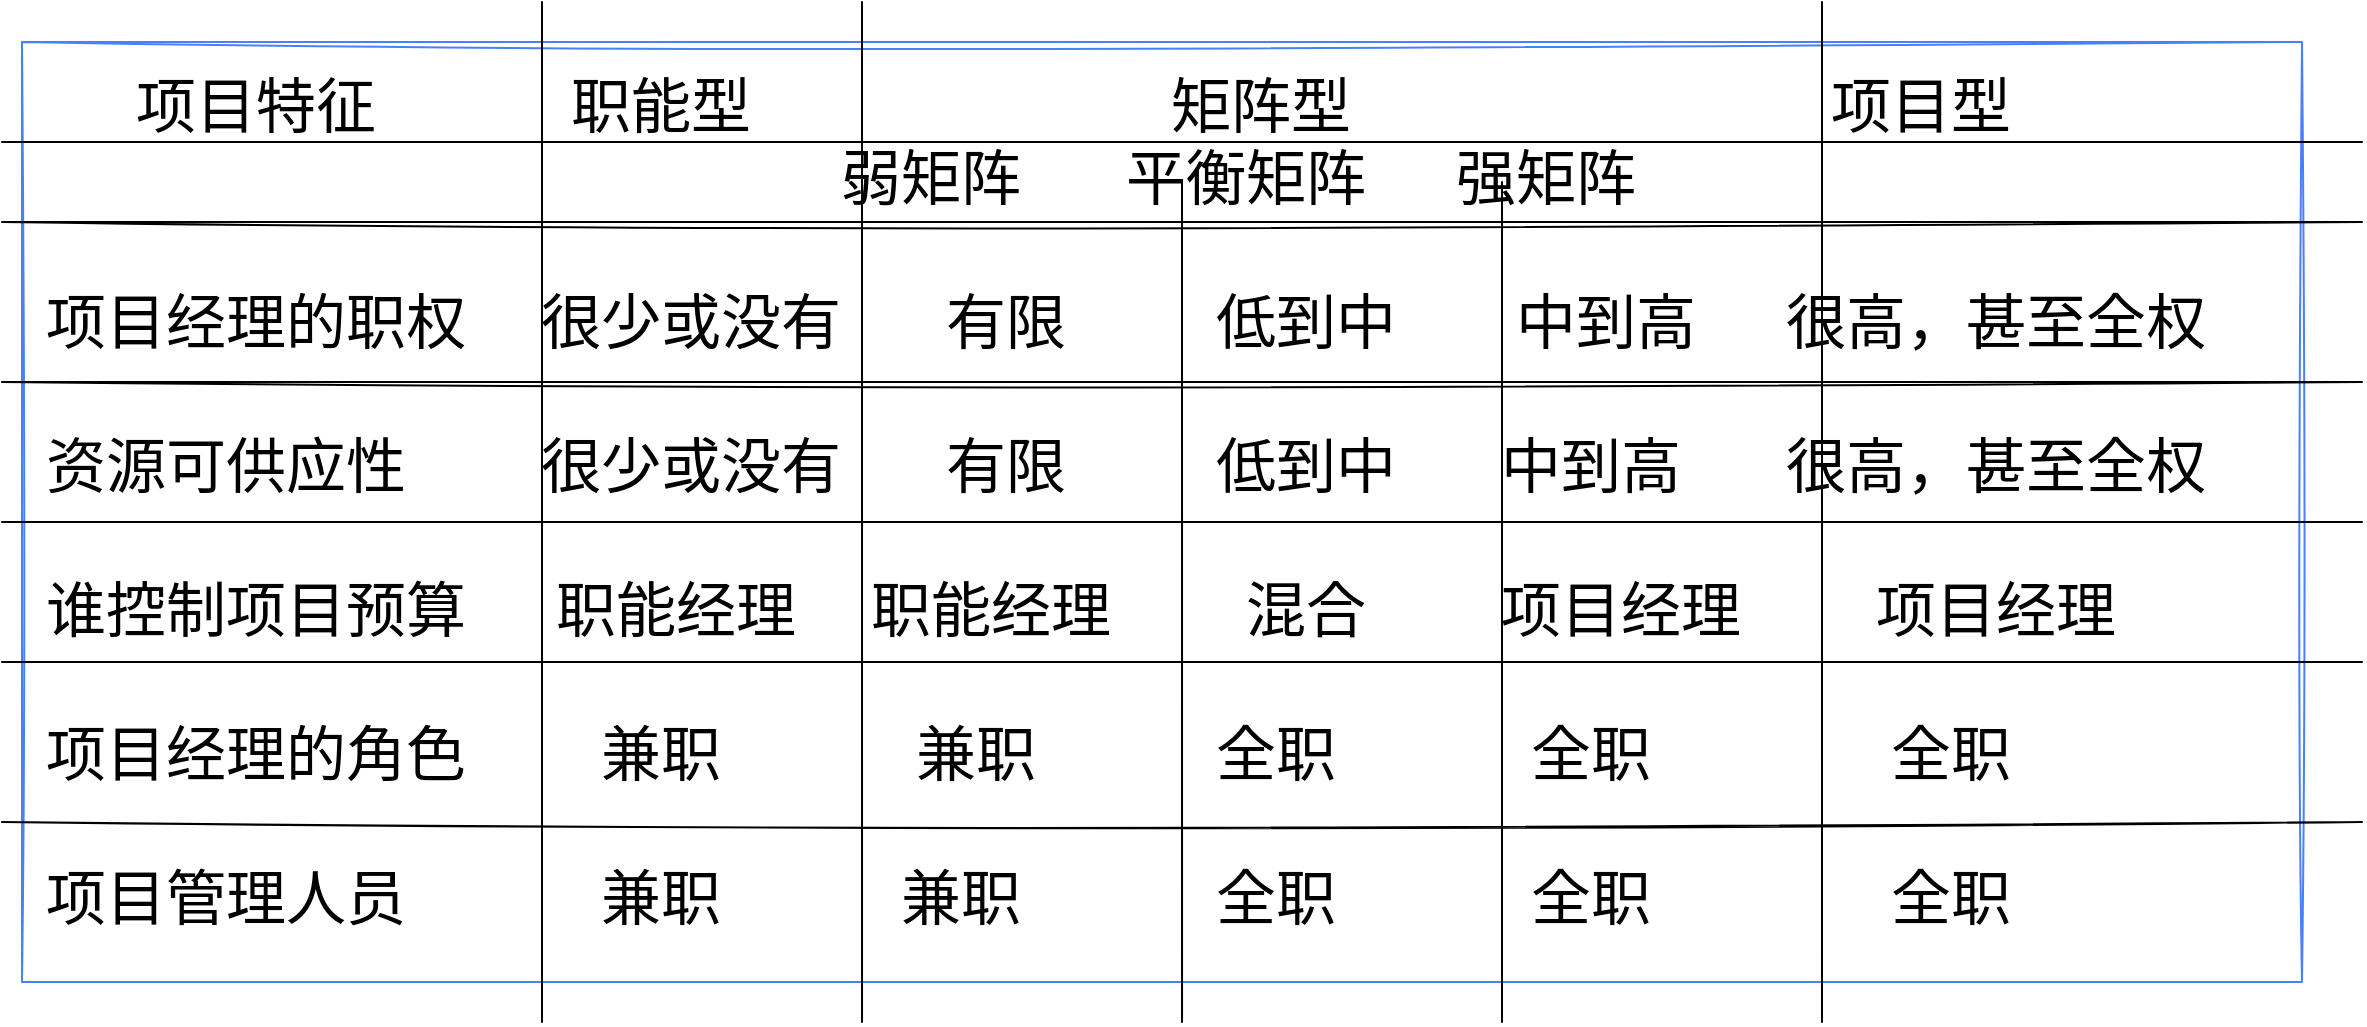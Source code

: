 <mxfile version="16.5.1" type="device"><diagram id="ozjePy0AxoLEBrUO4QVm" name="Page-1"><mxGraphModel dx="1363" dy="1102" grid="1" gridSize="10" guides="1" tooltips="1" connect="1" arrows="1" fold="1" page="1" pageScale="1" pageWidth="1600" pageHeight="900" math="0" shadow="0"><root><mxCell id="0"/><mxCell id="1" parent="0"/><mxCell id="3hHPqEV9RZd5MRqaCOwq-16" value="" style="group" vertex="1" connectable="0" parent="1"><mxGeometry x="90" y="50" width="1180" height="510" as="geometry"/></mxCell><mxCell id="3hHPqEV9RZd5MRqaCOwq-3" value="" style="rounded=0;whiteSpace=wrap;html=1;fontFamily=FZJingLeiS-R-GB;fontSize=30;fillColor=none;strokeColor=#487FFB;sketch=1;" vertex="1" parent="3hHPqEV9RZd5MRqaCOwq-16"><mxGeometry x="10" y="20" width="1140" height="470" as="geometry"/></mxCell><mxCell id="3hHPqEV9RZd5MRqaCOwq-1" value="&lt;div style=&quot;font-size: 30px&quot;&gt;&lt;font face=&quot;FZJingLeiS-R-GB&quot; style=&quot;font-size: 30px&quot;&gt;&amp;nbsp; &amp;nbsp; &amp;nbsp; 项目特征&amp;nbsp; &amp;nbsp; &amp;nbsp; &amp;nbsp; &amp;nbsp; &amp;nbsp; &amp;nbsp;职能型&amp;nbsp; &amp;nbsp; &amp;nbsp; &amp;nbsp; &amp;nbsp; &amp;nbsp; &amp;nbsp; &amp;nbsp; &amp;nbsp; &amp;nbsp; &amp;nbsp; &amp;nbsp; &amp;nbsp; &amp;nbsp; 矩阵型&amp;nbsp; &amp;nbsp; &amp;nbsp; &amp;nbsp; &amp;nbsp; &amp;nbsp; &amp;nbsp; &amp;nbsp; &amp;nbsp; &amp;nbsp; &amp;nbsp; &amp;nbsp; &amp;nbsp; &amp;nbsp; &amp;nbsp; &amp;nbsp; 项目型&amp;nbsp; &amp;nbsp; &amp;nbsp;&lt;/font&gt;&lt;/div&gt;&lt;div style=&quot;font-size: 30px&quot;&gt;&lt;font face=&quot;FZJingLeiS-R-GB&quot; style=&quot;font-size: 30px&quot;&gt;&amp;nbsp; &amp;nbsp; &amp;nbsp; &amp;nbsp; &amp;nbsp; &amp;nbsp; &amp;nbsp; &amp;nbsp; &amp;nbsp; &amp;nbsp; &amp;nbsp; &amp;nbsp; &amp;nbsp; &amp;nbsp; &amp;nbsp; &amp;nbsp; &amp;nbsp; &amp;nbsp; &amp;nbsp; &amp;nbsp; &amp;nbsp; &amp;nbsp; &amp;nbsp; &amp;nbsp; &amp;nbsp; &amp;nbsp; &amp;nbsp;弱矩阵&amp;nbsp; &amp;nbsp; &amp;nbsp; &amp;nbsp;平衡矩阵&amp;nbsp; &amp;nbsp; &amp;nbsp; 强矩阵&amp;nbsp; &amp;nbsp; &amp;nbsp; &amp;nbsp; &amp;nbsp; &amp;nbsp; &amp;nbsp; &amp;nbsp; &amp;nbsp;&amp;nbsp;&lt;br&gt;&lt;/font&gt;&lt;/div&gt;&lt;div style=&quot;font-size: 30px&quot;&gt;&lt;font face=&quot;FZJingLeiS-R-GB&quot; style=&quot;font-size: 30px&quot;&gt;&lt;br&gt;&lt;/font&gt;&lt;/div&gt;&lt;div style=&quot;font-size: 30px&quot;&gt;&lt;font face=&quot;FZJingLeiS-R-GB&quot; style=&quot;font-size: 30px&quot;&gt;项目经理的职权&amp;nbsp; &amp;nbsp; &amp;nbsp;很少或没有&amp;nbsp; &amp;nbsp; &amp;nbsp; &amp;nbsp;有限&amp;nbsp; &amp;nbsp; &amp;nbsp; &amp;nbsp; &amp;nbsp; 低到中&amp;nbsp; &amp;nbsp; &amp;nbsp; &amp;nbsp; 中到高&amp;nbsp; &amp;nbsp; &amp;nbsp; 很高，甚至全权&amp;nbsp;&lt;/font&gt;&lt;/div&gt;&lt;div style=&quot;font-size: 30px&quot;&gt;&lt;font face=&quot;FZJingLeiS-R-GB&quot; style=&quot;font-size: 30px&quot;&gt;&lt;br&gt;&lt;/font&gt;&lt;/div&gt;&lt;div style=&quot;font-size: 30px&quot;&gt;&lt;font face=&quot;FZJingLeiS-R-GB&quot; style=&quot;font-size: 30px&quot;&gt;资源可供应性&amp;nbsp; &amp;nbsp; &amp;nbsp; &amp;nbsp; &amp;nbsp;很少或没有&amp;nbsp; &amp;nbsp; &amp;nbsp; &amp;nbsp;有限&amp;nbsp; &amp;nbsp; &amp;nbsp; &amp;nbsp; &amp;nbsp; 低到中&amp;nbsp; &amp;nbsp; &amp;nbsp; &amp;nbsp;中到高&amp;nbsp; &amp;nbsp; &amp;nbsp; &amp;nbsp;很高，甚至全权&amp;nbsp;&lt;/font&gt;&lt;/div&gt;&lt;div style=&quot;font-size: 30px&quot;&gt;&lt;span&gt;&lt;font face=&quot;FZJingLeiS-R-GB&quot;&gt;&lt;br&gt;&lt;/font&gt;&lt;/span&gt;&lt;/div&gt;&lt;div style=&quot;font-size: 30px&quot;&gt;&lt;font face=&quot;FZJingLeiS-R-GB&quot;&gt;&lt;span&gt;谁控制项目预算&amp;nbsp; &amp;nbsp; &amp;nbsp; 职能经理&amp;nbsp; &amp;nbsp; &amp;nbsp;职能经理&amp;nbsp; &amp;nbsp; &amp;nbsp; &amp;nbsp; &amp;nbsp;混合&amp;nbsp; &amp;nbsp; &amp;nbsp; &amp;nbsp; &amp;nbsp;项目经理&amp;nbsp; &amp;nbsp; &amp;nbsp; &amp;nbsp; &amp;nbsp;项目经理&lt;/span&gt;&lt;br&gt;&lt;/font&gt;&lt;/div&gt;&lt;div style=&quot;font-size: 30px&quot;&gt;&lt;span&gt;&lt;font face=&quot;FZJingLeiS-R-GB&quot;&gt;&lt;br&gt;&lt;/font&gt;&lt;/span&gt;&lt;/div&gt;&lt;div style=&quot;font-size: 30px&quot;&gt;&lt;span&gt;&lt;font face=&quot;FZJingLeiS-R-GB&quot;&gt;项目经理的角色&amp;nbsp; &amp;nbsp; &amp;nbsp; &amp;nbsp; &amp;nbsp;兼职&amp;nbsp; &amp;nbsp; &amp;nbsp; &amp;nbsp; &amp;nbsp; &amp;nbsp; &amp;nbsp;兼职&amp;nbsp; &amp;nbsp; &amp;nbsp; &amp;nbsp; &amp;nbsp; &amp;nbsp; 全职&amp;nbsp; &amp;nbsp; &amp;nbsp; &amp;nbsp; &amp;nbsp; &amp;nbsp; &amp;nbsp;全职&amp;nbsp; &amp;nbsp; &amp;nbsp; &amp;nbsp; &amp;nbsp; &amp;nbsp; &amp;nbsp; &amp;nbsp; 全职&amp;nbsp;&lt;/font&gt;&lt;/span&gt;&lt;/div&gt;&lt;div style=&quot;font-size: 30px&quot;&gt;&lt;font face=&quot;FZJingLeiS-R-GB&quot; style=&quot;font-size: 30px&quot;&gt;&lt;br&gt;&lt;/font&gt;&lt;/div&gt;&lt;div style=&quot;font-size: 30px&quot;&gt;&lt;font face=&quot;FZJingLeiS-R-GB&quot; style=&quot;font-size: 30px&quot;&gt;项目管理人员&amp;nbsp; &amp;nbsp; &amp;nbsp; &amp;nbsp; &amp;nbsp; &amp;nbsp; &amp;nbsp;兼职&amp;nbsp; &amp;nbsp; &amp;nbsp; &amp;nbsp; &amp;nbsp; &amp;nbsp; 兼职&amp;nbsp; &amp;nbsp; &amp;nbsp; &amp;nbsp; &amp;nbsp; &amp;nbsp; &amp;nbsp;全职&amp;nbsp; &amp;nbsp; &amp;nbsp; &amp;nbsp; &amp;nbsp; &amp;nbsp; &amp;nbsp;全职&amp;nbsp; &amp;nbsp; &amp;nbsp; &amp;nbsp; &amp;nbsp; &amp;nbsp; &amp;nbsp; &amp;nbsp; 全职&lt;/font&gt;&lt;/div&gt;" style="text;html=1;strokeColor=none;fillColor=none;align=left;verticalAlign=middle;whiteSpace=wrap;rounded=0;" vertex="1" parent="3hHPqEV9RZd5MRqaCOwq-16"><mxGeometry x="20" y="40" width="1160" height="420" as="geometry"/></mxCell><mxCell id="3hHPqEV9RZd5MRqaCOwq-4" value="" style="endArrow=none;html=1;rounded=0;fontFamily=FZJingLeiS-R-GB;fontSize=30;sketch=1;" edge="1" parent="3hHPqEV9RZd5MRqaCOwq-16"><mxGeometry width="50" height="50" relative="1" as="geometry"><mxPoint x="270" y="510" as="sourcePoint"/><mxPoint x="270" as="targetPoint"/></mxGeometry></mxCell><mxCell id="3hHPqEV9RZd5MRqaCOwq-5" value="" style="endArrow=none;html=1;rounded=0;fontFamily=FZJingLeiS-R-GB;fontSize=30;sketch=1;" edge="1" parent="3hHPqEV9RZd5MRqaCOwq-16"><mxGeometry width="50" height="50" relative="1" as="geometry"><mxPoint x="430" y="510" as="sourcePoint"/><mxPoint x="430" as="targetPoint"/></mxGeometry></mxCell><mxCell id="3hHPqEV9RZd5MRqaCOwq-6" value="" style="endArrow=none;html=1;rounded=0;fontFamily=FZJingLeiS-R-GB;fontSize=30;sketch=1;" edge="1" parent="3hHPqEV9RZd5MRqaCOwq-16"><mxGeometry width="50" height="50" relative="1" as="geometry"><mxPoint x="590" y="510" as="sourcePoint"/><mxPoint x="590" y="90" as="targetPoint"/></mxGeometry></mxCell><mxCell id="3hHPqEV9RZd5MRqaCOwq-7" value="" style="endArrow=none;html=1;rounded=0;fontFamily=FZJingLeiS-R-GB;fontSize=30;sketch=1;" edge="1" parent="3hHPqEV9RZd5MRqaCOwq-16"><mxGeometry width="50" height="50" relative="1" as="geometry"><mxPoint x="750" y="510" as="sourcePoint"/><mxPoint x="750" y="90" as="targetPoint"/></mxGeometry></mxCell><mxCell id="3hHPqEV9RZd5MRqaCOwq-8" value="" style="endArrow=none;html=1;rounded=0;fontFamily=FZJingLeiS-R-GB;fontSize=30;sketch=1;" edge="1" parent="3hHPqEV9RZd5MRqaCOwq-16"><mxGeometry width="50" height="50" relative="1" as="geometry"><mxPoint x="910" y="510" as="sourcePoint"/><mxPoint x="910" as="targetPoint"/></mxGeometry></mxCell><mxCell id="3hHPqEV9RZd5MRqaCOwq-10" value="" style="endArrow=none;html=1;rounded=0;fontFamily=FZJingLeiS-R-GB;fontSize=30;sketch=1;" edge="1" parent="3hHPqEV9RZd5MRqaCOwq-16"><mxGeometry width="50" height="50" relative="1" as="geometry"><mxPoint y="110" as="sourcePoint"/><mxPoint x="1180" y="110" as="targetPoint"/></mxGeometry></mxCell><mxCell id="3hHPqEV9RZd5MRqaCOwq-11" value="" style="endArrow=none;html=1;rounded=0;fontFamily=FZJingLeiS-R-GB;fontSize=30;sketch=1;" edge="1" parent="3hHPqEV9RZd5MRqaCOwq-16"><mxGeometry width="50" height="50" relative="1" as="geometry"><mxPoint y="70" as="sourcePoint"/><mxPoint x="1180" y="70" as="targetPoint"/></mxGeometry></mxCell><mxCell id="3hHPqEV9RZd5MRqaCOwq-12" value="" style="endArrow=none;html=1;rounded=0;fontFamily=FZJingLeiS-R-GB;fontSize=30;sketch=1;" edge="1" parent="3hHPqEV9RZd5MRqaCOwq-16"><mxGeometry width="50" height="50" relative="1" as="geometry"><mxPoint y="190" as="sourcePoint"/><mxPoint x="1180" y="190" as="targetPoint"/></mxGeometry></mxCell><mxCell id="3hHPqEV9RZd5MRqaCOwq-13" value="" style="endArrow=none;html=1;rounded=0;fontFamily=FZJingLeiS-R-GB;fontSize=30;sketch=1;" edge="1" parent="3hHPqEV9RZd5MRqaCOwq-16"><mxGeometry width="50" height="50" relative="1" as="geometry"><mxPoint y="260" as="sourcePoint"/><mxPoint x="1180" y="260" as="targetPoint"/></mxGeometry></mxCell><mxCell id="3hHPqEV9RZd5MRqaCOwq-14" value="" style="endArrow=none;html=1;rounded=0;fontFamily=FZJingLeiS-R-GB;fontSize=30;sketch=1;" edge="1" parent="3hHPqEV9RZd5MRqaCOwq-16"><mxGeometry width="50" height="50" relative="1" as="geometry"><mxPoint y="330" as="sourcePoint"/><mxPoint x="1180" y="330" as="targetPoint"/></mxGeometry></mxCell><mxCell id="3hHPqEV9RZd5MRqaCOwq-15" value="" style="endArrow=none;html=1;rounded=0;fontFamily=FZJingLeiS-R-GB;fontSize=30;sketch=1;" edge="1" parent="3hHPqEV9RZd5MRqaCOwq-16"><mxGeometry width="50" height="50" relative="1" as="geometry"><mxPoint y="410" as="sourcePoint"/><mxPoint x="1180" y="410" as="targetPoint"/></mxGeometry></mxCell></root></mxGraphModel></diagram></mxfile>